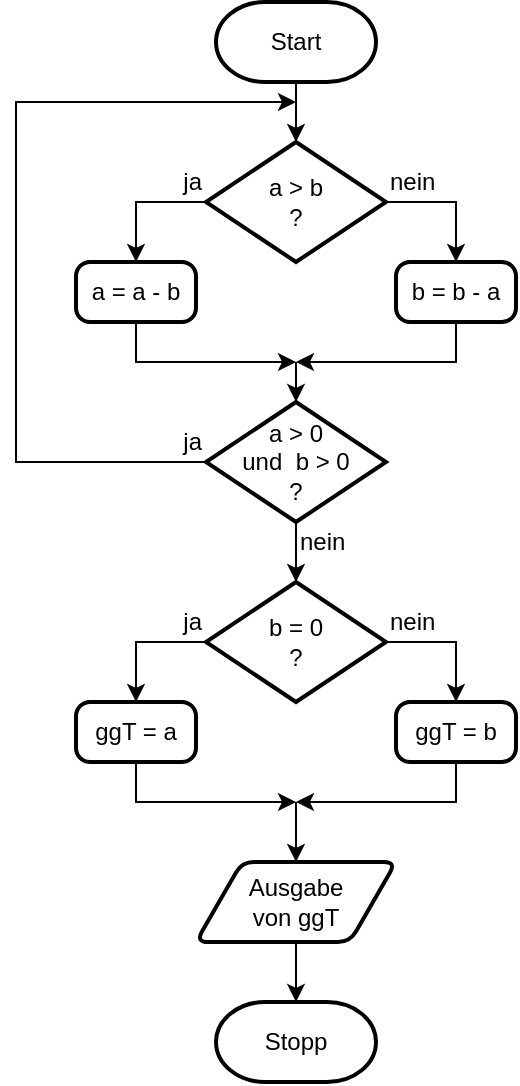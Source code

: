 <mxfile version="13.9.9" type="device"><diagram id="dIe3htdN8or-eYGjtdwk" name="Seite-1"><mxGraphModel dx="1086" dy="637" grid="1" gridSize="10" guides="1" tooltips="1" connect="1" arrows="1" fold="1" page="1" pageScale="1" pageWidth="1169" pageHeight="827" math="0" shadow="0"><root><mxCell id="0"/><mxCell id="1" parent="0"/><mxCell id="XLPPyzMu-YBHLVXRdcYR-29" style="edgeStyle=orthogonalEdgeStyle;rounded=0;orthogonalLoop=1;jettySize=auto;html=1;entryX=0.5;entryY=0;entryDx=0;entryDy=0;entryPerimeter=0;" parent="1" source="XLPPyzMu-YBHLVXRdcYR-2" target="XLPPyzMu-YBHLVXRdcYR-24" edge="1"><mxGeometry relative="1" as="geometry"/></mxCell><mxCell id="XLPPyzMu-YBHLVXRdcYR-2" value="Ausgabe&lt;br&gt;von ggT" style="shape=parallelogram;html=1;strokeWidth=2;perimeter=parallelogramPerimeter;whiteSpace=wrap;rounded=1;arcSize=12;size=0.23;" parent="1" vertex="1"><mxGeometry x="190" y="520" width="100" height="40" as="geometry"/></mxCell><mxCell id="XLPPyzMu-YBHLVXRdcYR-5" style="edgeStyle=orthogonalEdgeStyle;rounded=0;orthogonalLoop=1;jettySize=auto;html=1;entryX=0.5;entryY=0;entryDx=0;entryDy=0;" parent="1" source="XLPPyzMu-YBHLVXRdcYR-4" target="XLPPyzMu-YBHLVXRdcYR-7" edge="1"><mxGeometry relative="1" as="geometry"><mxPoint x="140" y="290" as="targetPoint"/></mxGeometry></mxCell><mxCell id="XLPPyzMu-YBHLVXRdcYR-6" style="edgeStyle=orthogonalEdgeStyle;rounded=0;orthogonalLoop=1;jettySize=auto;html=1;entryX=0.5;entryY=0;entryDx=0;entryDy=0;" parent="1" source="XLPPyzMu-YBHLVXRdcYR-4" target="XLPPyzMu-YBHLVXRdcYR-8" edge="1"><mxGeometry relative="1" as="geometry"><mxPoint x="340" y="290" as="targetPoint"/><Array as="points"><mxPoint x="240" y="190"/><mxPoint x="320" y="190"/></Array></mxGeometry></mxCell><mxCell id="XLPPyzMu-YBHLVXRdcYR-4" value="a &amp;gt; b&lt;br&gt;?" style="strokeWidth=2;html=1;shape=mxgraph.flowchart.decision;whiteSpace=wrap;" parent="1" vertex="1"><mxGeometry x="195" y="160" width="90" height="60" as="geometry"/></mxCell><mxCell id="XLPPyzMu-YBHLVXRdcYR-11" style="edgeStyle=orthogonalEdgeStyle;rounded=0;orthogonalLoop=1;jettySize=auto;html=1;exitX=0.5;exitY=1;exitDx=0;exitDy=0;" parent="1" source="XLPPyzMu-YBHLVXRdcYR-7" edge="1"><mxGeometry relative="1" as="geometry"><mxPoint x="240" y="270" as="targetPoint"/><Array as="points"><mxPoint x="160" y="270"/></Array></mxGeometry></mxCell><mxCell id="XLPPyzMu-YBHLVXRdcYR-7" value="a = a - b" style="rounded=1;whiteSpace=wrap;html=1;absoluteArcSize=1;arcSize=14;strokeWidth=2;" parent="1" vertex="1"><mxGeometry x="130" y="220" width="60" height="30" as="geometry"/></mxCell><mxCell id="XLPPyzMu-YBHLVXRdcYR-12" style="edgeStyle=orthogonalEdgeStyle;rounded=0;orthogonalLoop=1;jettySize=auto;html=1;exitX=0.5;exitY=1;exitDx=0;exitDy=0;" parent="1" source="XLPPyzMu-YBHLVXRdcYR-8" edge="1"><mxGeometry relative="1" as="geometry"><mxPoint x="240" y="270" as="targetPoint"/><Array as="points"><mxPoint x="320" y="270"/></Array></mxGeometry></mxCell><mxCell id="XLPPyzMu-YBHLVXRdcYR-8" value="b = b - a" style="rounded=1;whiteSpace=wrap;html=1;absoluteArcSize=1;arcSize=14;strokeWidth=2;" parent="1" vertex="1"><mxGeometry x="290" y="220" width="60" height="30" as="geometry"/></mxCell><mxCell id="XLPPyzMu-YBHLVXRdcYR-10" style="edgeStyle=orthogonalEdgeStyle;rounded=0;orthogonalLoop=1;jettySize=auto;html=1;exitX=0;exitY=0.5;exitDx=0;exitDy=0;exitPerimeter=0;" parent="1" source="XLPPyzMu-YBHLVXRdcYR-9" edge="1"><mxGeometry relative="1" as="geometry"><mxPoint x="240" y="140" as="targetPoint"/><Array as="points"><mxPoint x="100" y="320"/><mxPoint x="100" y="140"/></Array></mxGeometry></mxCell><mxCell id="XLPPyzMu-YBHLVXRdcYR-9" value="a &amp;gt; 0&lt;br&gt;&lt;font style=&quot;font-size: 12px&quot;&gt;und&lt;/font&gt;&amp;nbsp; b &amp;gt; 0&lt;br&gt;?" style="strokeWidth=2;html=1;shape=mxgraph.flowchart.decision;whiteSpace=wrap;" parent="1" vertex="1"><mxGeometry x="195" y="290" width="90" height="60" as="geometry"/></mxCell><mxCell id="XLPPyzMu-YBHLVXRdcYR-15" style="edgeStyle=orthogonalEdgeStyle;rounded=0;orthogonalLoop=1;jettySize=auto;html=1;entryX=0.5;entryY=0;entryDx=0;entryDy=0;" parent="1" source="XLPPyzMu-YBHLVXRdcYR-17" target="XLPPyzMu-YBHLVXRdcYR-19" edge="1"><mxGeometry relative="1" as="geometry"><mxPoint x="140" y="640" as="targetPoint"/></mxGeometry></mxCell><mxCell id="XLPPyzMu-YBHLVXRdcYR-16" style="edgeStyle=orthogonalEdgeStyle;rounded=0;orthogonalLoop=1;jettySize=auto;html=1;entryX=0.5;entryY=0;entryDx=0;entryDy=0;" parent="1" source="XLPPyzMu-YBHLVXRdcYR-17" target="XLPPyzMu-YBHLVXRdcYR-21" edge="1"><mxGeometry relative="1" as="geometry"><mxPoint x="340" y="640" as="targetPoint"/></mxGeometry></mxCell><mxCell id="XLPPyzMu-YBHLVXRdcYR-18" style="edgeStyle=orthogonalEdgeStyle;rounded=0;orthogonalLoop=1;jettySize=auto;html=1;exitX=0.5;exitY=1;exitDx=0;exitDy=0;" parent="1" source="XLPPyzMu-YBHLVXRdcYR-19" edge="1"><mxGeometry relative="1" as="geometry"><mxPoint x="240" y="490" as="targetPoint"/><Array as="points"><mxPoint x="160" y="490"/><mxPoint x="240" y="490"/></Array></mxGeometry></mxCell><mxCell id="XLPPyzMu-YBHLVXRdcYR-19" value="ggT = a" style="rounded=1;whiteSpace=wrap;html=1;absoluteArcSize=1;arcSize=14;strokeWidth=2;" parent="1" vertex="1"><mxGeometry x="130" y="440" width="60" height="30" as="geometry"/></mxCell><mxCell id="XLPPyzMu-YBHLVXRdcYR-20" style="edgeStyle=orthogonalEdgeStyle;rounded=0;orthogonalLoop=1;jettySize=auto;html=1;exitX=0.5;exitY=1;exitDx=0;exitDy=0;" parent="1" source="XLPPyzMu-YBHLVXRdcYR-21" edge="1"><mxGeometry relative="1" as="geometry"><mxPoint x="240" y="490" as="targetPoint"/><Array as="points"><mxPoint x="320" y="490"/><mxPoint x="240" y="490"/></Array></mxGeometry></mxCell><mxCell id="XLPPyzMu-YBHLVXRdcYR-21" value="ggT = b" style="rounded=1;whiteSpace=wrap;html=1;absoluteArcSize=1;arcSize=14;strokeWidth=2;" parent="1" vertex="1"><mxGeometry x="290" y="440" width="60" height="30" as="geometry"/></mxCell><mxCell id="XLPPyzMu-YBHLVXRdcYR-24" value="Stopp" style="strokeWidth=2;html=1;shape=mxgraph.flowchart.terminator;whiteSpace=wrap;" parent="1" vertex="1"><mxGeometry x="200" y="590" width="80" height="40" as="geometry"/></mxCell><mxCell id="XLPPyzMu-YBHLVXRdcYR-25" value="Start" style="strokeWidth=2;html=1;shape=mxgraph.flowchart.terminator;whiteSpace=wrap;" parent="1" vertex="1"><mxGeometry x="200" y="90" width="80" height="40" as="geometry"/></mxCell><mxCell id="XLPPyzMu-YBHLVXRdcYR-26" value="" style="endArrow=classic;html=1;entryX=0.5;entryY=0;entryDx=0;entryDy=0;entryPerimeter=0;exitX=0.5;exitY=1;exitDx=0;exitDy=0;exitPerimeter=0;" parent="1" source="XLPPyzMu-YBHLVXRdcYR-25" target="XLPPyzMu-YBHLVXRdcYR-4" edge="1"><mxGeometry width="50" height="50" relative="1" as="geometry"><mxPoint x="160" y="200" as="sourcePoint"/><mxPoint x="210" y="150" as="targetPoint"/></mxGeometry></mxCell><mxCell id="XLPPyzMu-YBHLVXRdcYR-27" value="" style="endArrow=classic;html=1;entryX=0.5;entryY=0;entryDx=0;entryDy=0;entryPerimeter=0;" parent="1" target="XLPPyzMu-YBHLVXRdcYR-9" edge="1"><mxGeometry width="50" height="50" relative="1" as="geometry"><mxPoint x="240" y="270" as="sourcePoint"/><mxPoint x="330" y="290" as="targetPoint"/></mxGeometry></mxCell><mxCell id="XLPPyzMu-YBHLVXRdcYR-17" value="b = 0&lt;br&gt;?" style="strokeWidth=2;html=1;shape=mxgraph.flowchart.decision;whiteSpace=wrap;" parent="1" vertex="1"><mxGeometry x="195" y="380" width="90" height="60" as="geometry"/></mxCell><mxCell id="XLPPyzMu-YBHLVXRdcYR-28" style="edgeStyle=orthogonalEdgeStyle;rounded=0;orthogonalLoop=1;jettySize=auto;html=1;" parent="1" source="XLPPyzMu-YBHLVXRdcYR-9" target="XLPPyzMu-YBHLVXRdcYR-17" edge="1"><mxGeometry relative="1" as="geometry"><mxPoint x="240" y="530" as="targetPoint"/><mxPoint x="240" y="380" as="sourcePoint"/></mxGeometry></mxCell><mxCell id="XLPPyzMu-YBHLVXRdcYR-30" value="" style="endArrow=classic;html=1;entryX=0.5;entryY=0;entryDx=0;entryDy=0;" parent="1" target="XLPPyzMu-YBHLVXRdcYR-2" edge="1"><mxGeometry width="50" height="50" relative="1" as="geometry"><mxPoint x="240" y="490" as="sourcePoint"/><mxPoint x="260" y="480" as="targetPoint"/></mxGeometry></mxCell><mxCell id="kRWFVwiFmhVhyycafpfD-1" value="ja" style="text;html=1;strokeColor=none;fillColor=none;align=right;verticalAlign=middle;whiteSpace=wrap;rounded=0;" parent="1" vertex="1"><mxGeometry x="155" y="170" width="40" height="20" as="geometry"/></mxCell><mxCell id="kRWFVwiFmhVhyycafpfD-2" value="nein" style="text;html=1;strokeColor=none;fillColor=none;align=left;verticalAlign=middle;whiteSpace=wrap;rounded=0;" parent="1" vertex="1"><mxGeometry x="285" y="170" width="40" height="20" as="geometry"/></mxCell><mxCell id="kRWFVwiFmhVhyycafpfD-3" value="ja" style="text;html=1;strokeColor=none;fillColor=none;align=right;verticalAlign=middle;whiteSpace=wrap;rounded=0;" parent="1" vertex="1"><mxGeometry x="155" y="300" width="40" height="20" as="geometry"/></mxCell><mxCell id="kRWFVwiFmhVhyycafpfD-4" value="ja" style="text;html=1;strokeColor=none;fillColor=none;align=right;verticalAlign=middle;whiteSpace=wrap;rounded=0;" parent="1" vertex="1"><mxGeometry x="155" y="390" width="40" height="20" as="geometry"/></mxCell><mxCell id="kRWFVwiFmhVhyycafpfD-5" value="nein" style="text;html=1;strokeColor=none;fillColor=none;align=left;verticalAlign=middle;whiteSpace=wrap;rounded=0;" parent="1" vertex="1"><mxGeometry x="240" y="350" width="40" height="20" as="geometry"/></mxCell><mxCell id="kRWFVwiFmhVhyycafpfD-6" value="nein" style="text;html=1;strokeColor=none;fillColor=none;align=left;verticalAlign=middle;whiteSpace=wrap;rounded=0;" parent="1" vertex="1"><mxGeometry x="285" y="390" width="40" height="20" as="geometry"/></mxCell></root></mxGraphModel></diagram></mxfile>